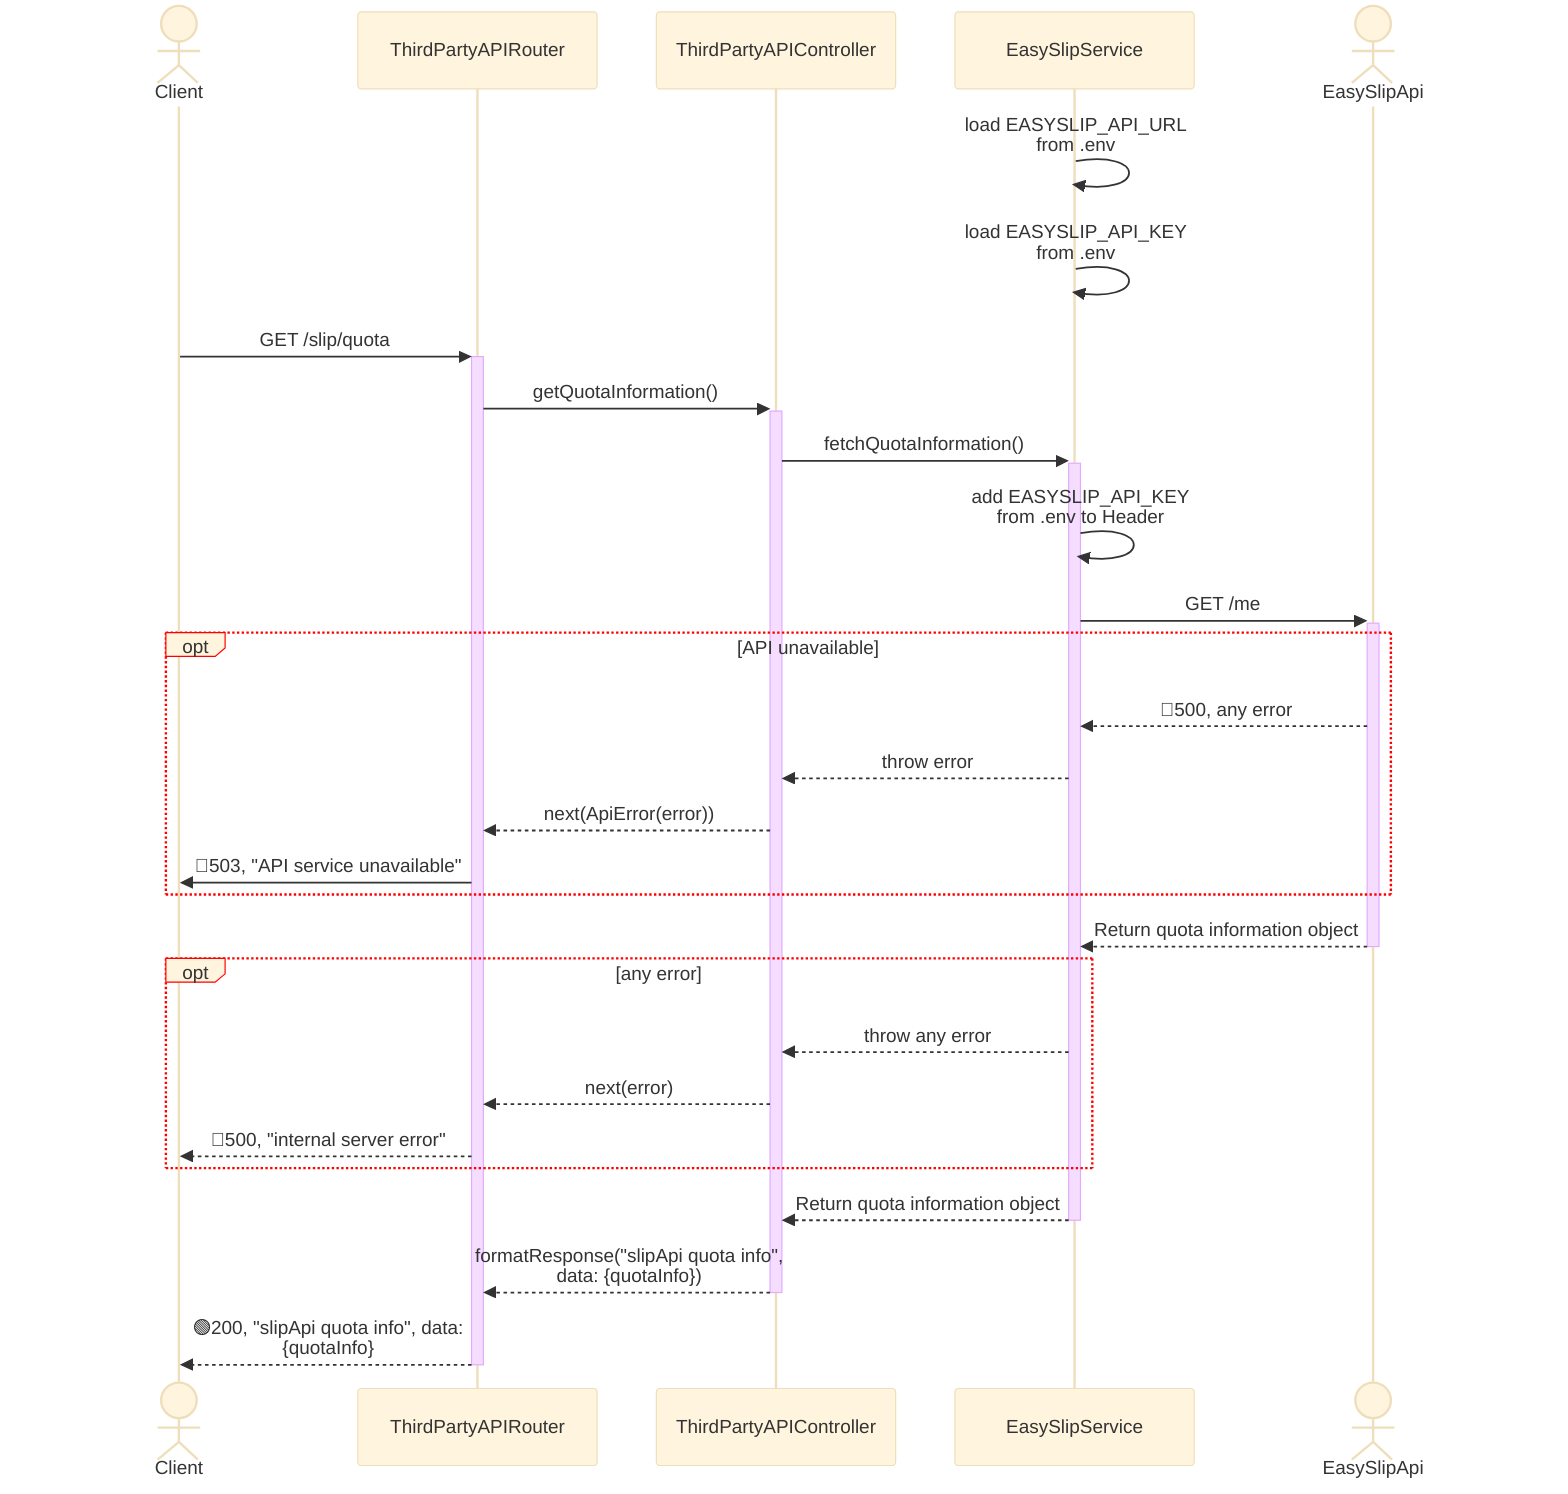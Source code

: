 %%{
    init: {
        "theme":"base",
        "themeVariables": {
            'labelBoxBorderColor': '#ff0000'
        },
        "sequence": { 
            "wrap": true, 
            "width": 202 
        } 
    }
}%%
sequenceDiagram
    Actor Client
    participant Router as ThirdPartyAPIRouter
    participant Cont as ThirdPartyAPIController
    participant ApiClient as EasySlipService
    Actor Api as EasySlipApi
    %% EASYSLIP_API document = "https://developer.easyslip.com/document"

    %% add EASYSLIP_API_URL = "https://developer.easyslip.com/api/v1"<br>to .env
    %% add EASYSLIP_API_KEY from Easy api to .env
    
    ApiClient->>ApiClient: load EASYSLIP_API_URL from .env
    ApiClient->>ApiClient: load EASYSLIP_API_KEY from .env

    Client->>+Router: GET /slip/quota
    Router->>+Cont: getQuotaInformation()
    Cont->>+ApiClient: fetchQuotaInformation()
    ApiClient->>ApiClient: add EASYSLIP_API_KEY from .env to Header
    ApiClient->>+Api: GET /me
    opt API unavailable
        Api-->>ApiClient: 🔴500, any error
        ApiClient-->>Cont: throw error 
        Cont-->>Router: next(ApiError(error)) 
        Router->>Client: 🔴503, "API service unavailable"
    end
    Api-->>-ApiClient: Return quota information object
    opt any error
        ApiClient-->>Cont: throw any error
        Cont-->>Router: next(error)
        Router-->>Client: 🔴500, "internal server error"
    end
    ApiClient-->>-Cont: Return quota information object
    Cont-->>-Router: formatResponse("slipApi quota info", data: {quotaInfo})
    Router-->>-Client: 🟢200, "slipApi quota info", data: {quotaInfo}